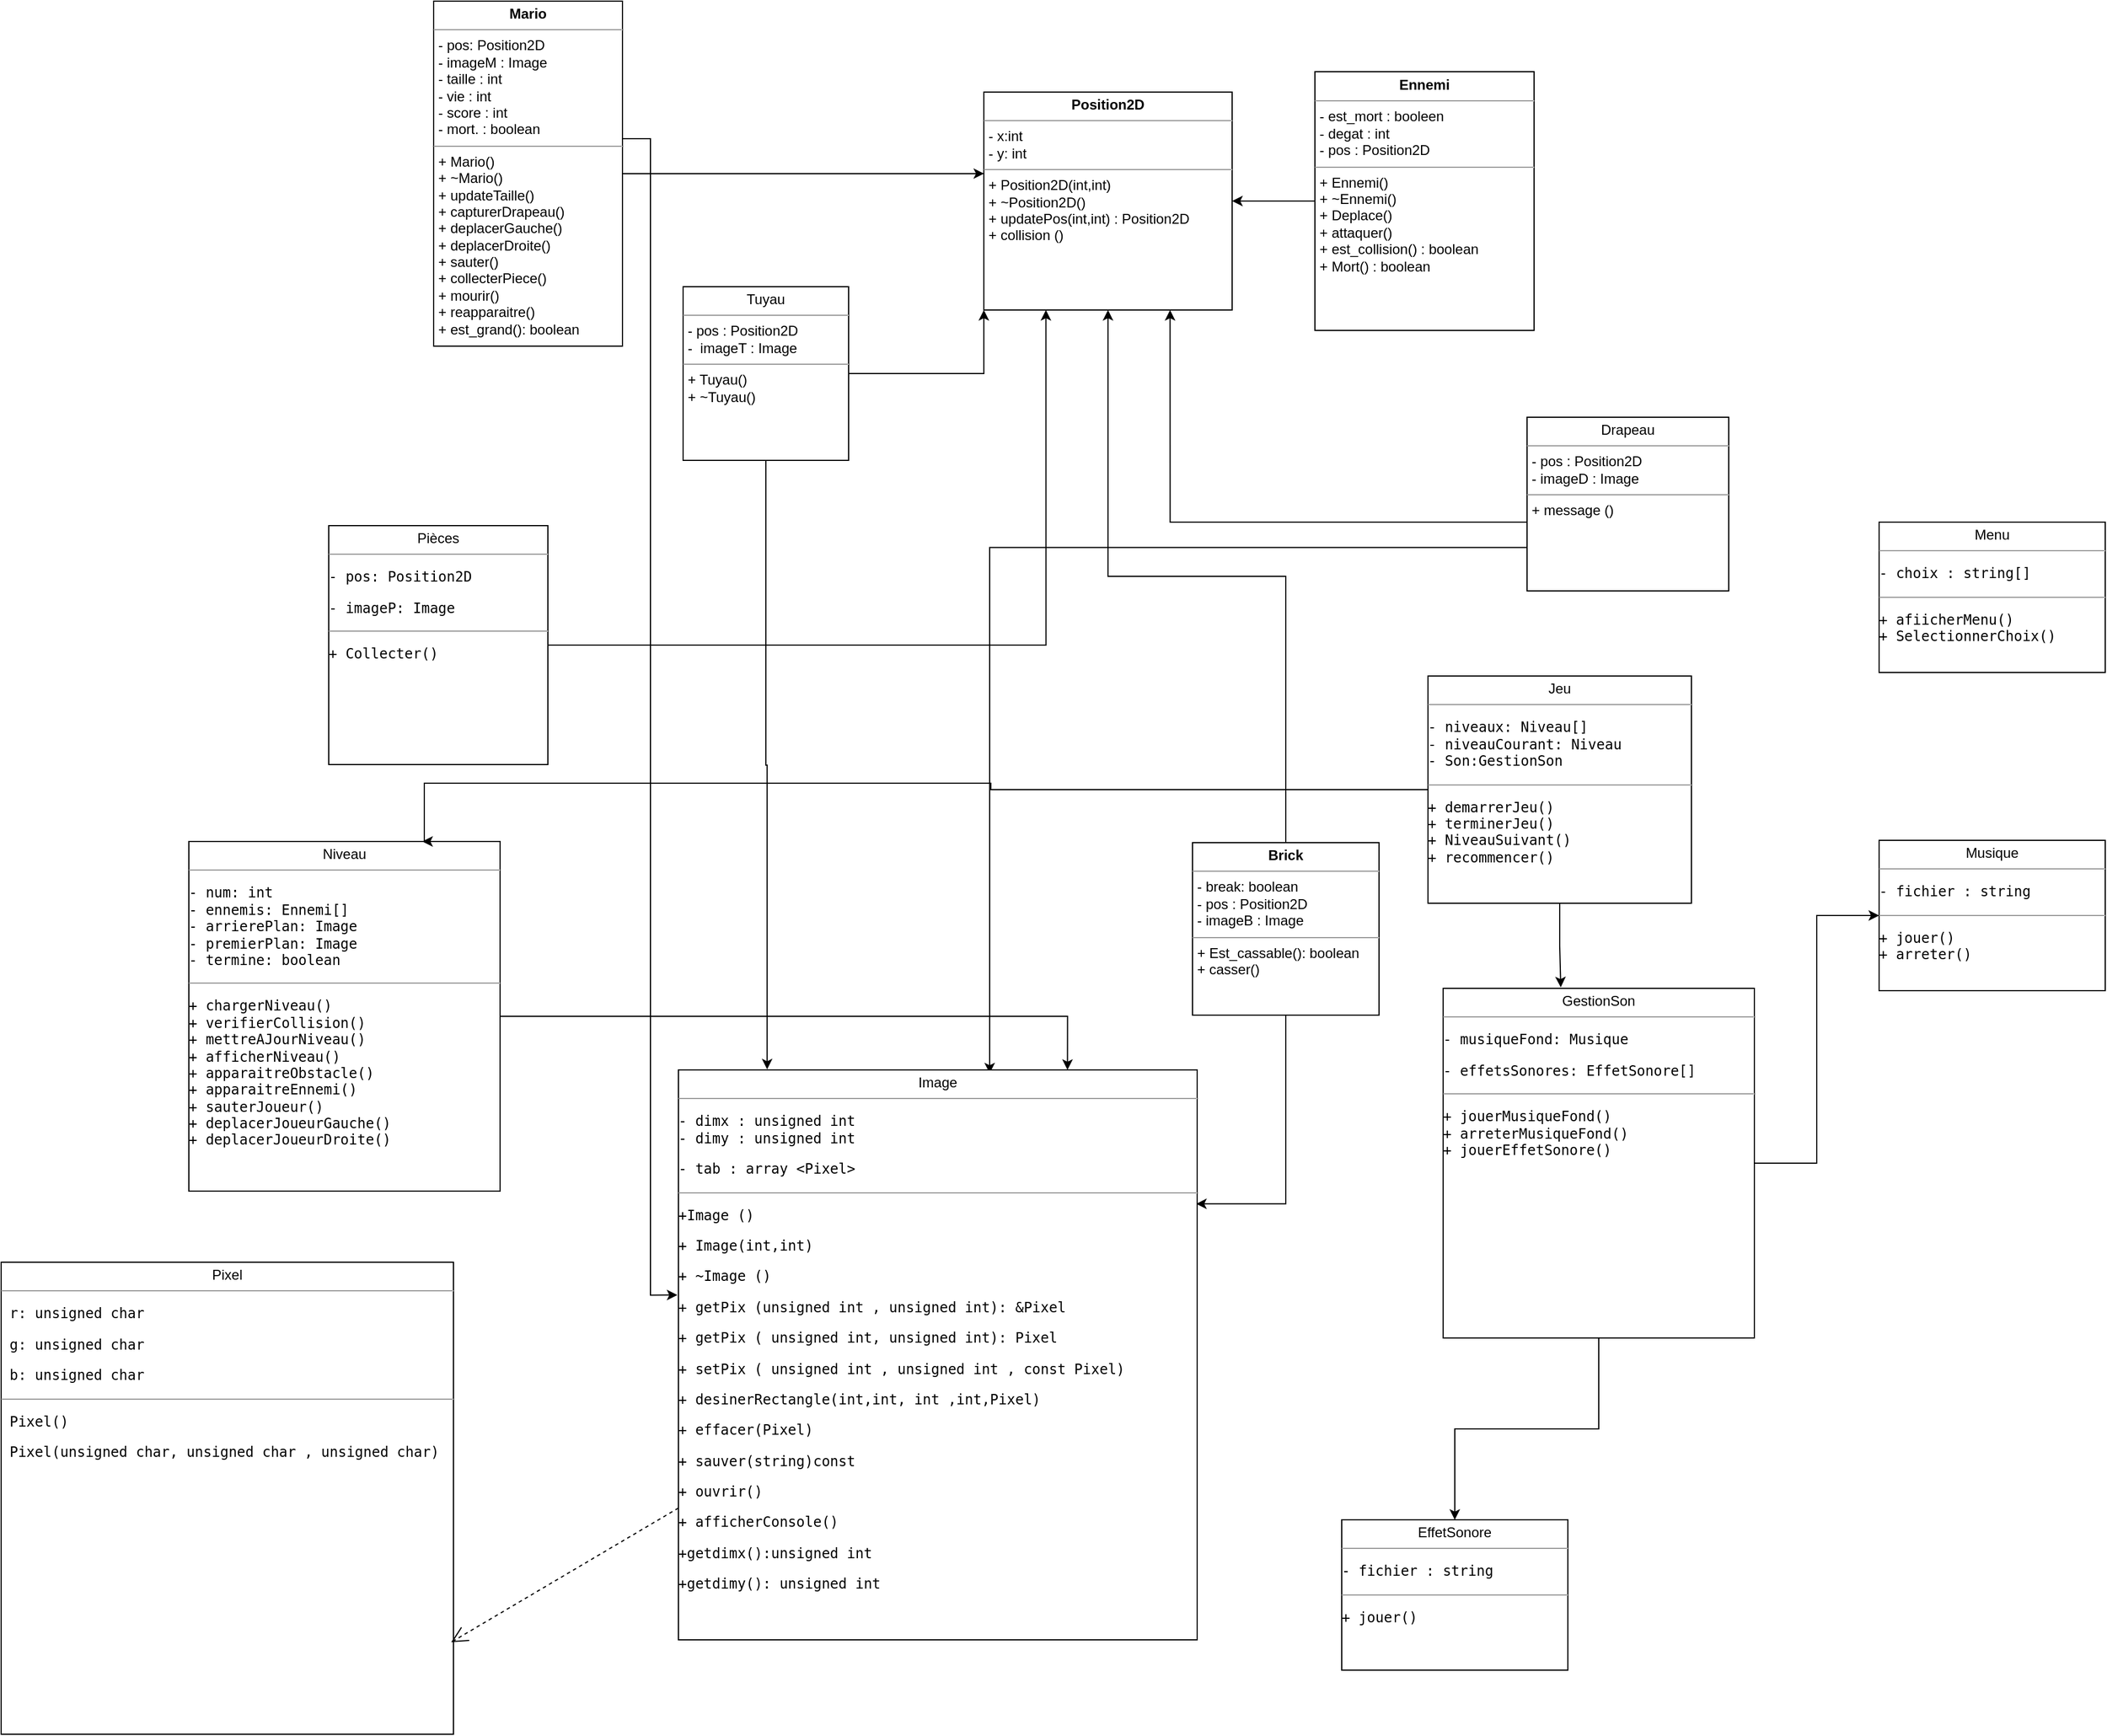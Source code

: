 <mxfile version="23.1.8" type="github">
  <diagram name="Page-1" id="KJJd6r-f0ampEKgg8GXa">
    <mxGraphModel dx="3612" dy="1696" grid="0" gridSize="10" guides="1" tooltips="1" connect="1" arrows="1" fold="1" page="0" pageScale="1" pageWidth="827" pageHeight="1169" math="0" shadow="0">
      <root>
        <mxCell id="0" />
        <mxCell id="1" parent="0" />
        <mxCell id="zBv2svlLthEIitjvXYNv-2" value="&lt;p style=&quot;margin:0px;margin-top:4px;text-align:center;&quot;&gt;&lt;b&gt;Mario&lt;/b&gt;&lt;/p&gt;&lt;hr size=&quot;1&quot;&gt;&lt;p style=&quot;margin:0px;margin-left:4px;&quot;&gt;- pos: Position2D&lt;/p&gt;&lt;p style=&quot;margin:0px;margin-left:4px;&quot;&gt;- imageM : Image &amp;nbsp;&lt;/p&gt;&lt;p style=&quot;margin:0px;margin-left:4px;&quot;&gt;- taille : int&amp;nbsp;&lt;/p&gt;&lt;p style=&quot;margin:0px;margin-left:4px;&quot;&gt;- vie : int&amp;nbsp;&lt;/p&gt;&lt;p style=&quot;margin:0px;margin-left:4px;&quot;&gt;- score : int&lt;br&gt;&lt;/p&gt;&lt;p style=&quot;margin:0px;margin-left:4px;&quot;&gt;- mort. : boolean&lt;/p&gt;&lt;hr size=&quot;1&quot;&gt;&lt;p style=&quot;margin:0px;margin-left:4px;&quot;&gt;+ Mario()&lt;/p&gt;&lt;p style=&quot;margin:0px;margin-left:4px;&quot;&gt;+ ~Mario()&lt;/p&gt;&lt;p style=&quot;margin:0px;margin-left:4px;&quot;&gt;+ updateTaille()&amp;nbsp;&lt;/p&gt;&lt;p style=&quot;margin:0px;margin-left:4px;&quot;&gt;+ capturerDrapeau()&lt;/p&gt;&lt;p style=&quot;margin:0px;margin-left:4px;&quot;&gt;&lt;span style=&quot;-webkit-text-size-adjust: auto;&quot;&gt;+ deplacerGauche() &amp;nbsp;&amp;nbsp;&lt;/span&gt;&lt;/p&gt;&lt;p style=&quot;margin:0px;margin-left:4px;&quot;&gt;&lt;span style=&quot;-webkit-text-size-adjust: auto;&quot;&gt;+ deplacerDroite()&lt;/span&gt;&lt;/p&gt;&lt;p style=&quot;margin:0px;margin-left:4px;&quot;&gt;&lt;span style=&quot;-webkit-text-size-adjust: auto;&quot;&gt;+ sauter()&lt;/span&gt;&lt;/p&gt;&lt;p style=&quot;margin:0px;margin-left:4px;&quot;&gt;&lt;span style=&quot;-webkit-text-size-adjust: auto;&quot;&gt;+ collecterPiece()&lt;/span&gt;&lt;/p&gt;&lt;p style=&quot;margin:0px;margin-left:4px;&quot;&gt;&lt;span style=&quot;-webkit-text-size-adjust: auto;&quot;&gt;+ mourir()&lt;/span&gt;&lt;/p&gt;&lt;p style=&quot;margin:0px;margin-left:4px;&quot;&gt;&lt;span style=&quot;-webkit-text-size-adjust: auto;&quot;&gt;+ reapparaitre()&amp;nbsp;&lt;/span&gt;&lt;/p&gt;&lt;p style=&quot;margin:0px;margin-left:4px;&quot;&gt;+ est_grand(): boolean&lt;/p&gt;&lt;p style=&quot;margin:0px;margin-left:4px;&quot;&gt;&lt;br&gt;&lt;/p&gt;" style="verticalAlign=top;align=left;overflow=fill;html=1;whiteSpace=wrap;" parent="1" vertex="1">
          <mxGeometry x="-131" y="-222" width="162" height="296" as="geometry" />
        </mxCell>
        <mxCell id="TjzYNah41eaFXohxkaa1-2" value="&lt;p style=&quot;margin:0px;margin-top:4px;text-align:center;&quot;&gt;&lt;b&gt;Position2D&lt;/b&gt;&lt;/p&gt;&lt;hr size=&quot;1&quot;&gt;&lt;p style=&quot;margin:0px;margin-left:4px;&quot;&gt;- x:int&lt;/p&gt;&lt;p style=&quot;margin:0px;margin-left:4px;&quot;&gt;- y: int&lt;/p&gt;&lt;hr size=&quot;1&quot;&gt;&lt;p style=&quot;margin:0px;margin-left:4px;&quot;&gt;+ Position2D(int,int)&lt;/p&gt;&lt;p style=&quot;margin:0px;margin-left:4px;&quot;&gt;+ ~Position2D()&lt;/p&gt;&lt;p style=&quot;margin:0px;margin-left:4px;&quot;&gt;+ updatePos(int,int) : Position2D&lt;/p&gt;&lt;p style=&quot;margin:0px;margin-left:4px;&quot;&gt;+ collision ()&lt;/p&gt;" style="verticalAlign=top;align=left;overflow=fill;html=1;whiteSpace=wrap;" parent="1" vertex="1">
          <mxGeometry x="341" y="-144" width="213" height="187" as="geometry" />
        </mxCell>
        <mxCell id="zBv2svlLthEIitjvXYNv-7" style="edgeStyle=orthogonalEdgeStyle;rounded=0;orthogonalLoop=1;jettySize=auto;html=1;entryX=1;entryY=0.5;entryDx=0;entryDy=0;" parent="1" source="zBv2svlLthEIitjvXYNv-3" target="TjzYNah41eaFXohxkaa1-2" edge="1">
          <mxGeometry relative="1" as="geometry" />
        </mxCell>
        <mxCell id="zBv2svlLthEIitjvXYNv-3" value="&lt;p style=&quot;margin:0px;margin-top:4px;text-align:center;&quot;&gt;&lt;b&gt;Ennemi&lt;/b&gt;&lt;/p&gt;&lt;hr size=&quot;1&quot;&gt;&lt;p style=&quot;margin:0px;margin-left:4px;&quot;&gt;- est_mort : booleen&lt;/p&gt;&lt;p style=&quot;margin:0px;margin-left:4px;&quot;&gt;- degat : int&lt;/p&gt;&lt;p style=&quot;margin:0px;margin-left:4px;&quot;&gt;- pos : Position2D&lt;/p&gt;&lt;hr size=&quot;1&quot;&gt;&lt;p style=&quot;margin:0px;margin-left:4px;&quot;&gt;+ Ennemi()&lt;/p&gt;&lt;p style=&quot;margin:0px;margin-left:4px;&quot;&gt;+ ~Ennemi()&lt;/p&gt;&lt;p style=&quot;margin:0px;margin-left:4px;&quot;&gt;+ Deplace()&amp;nbsp;&lt;/p&gt;&lt;p style=&quot;margin:0px;margin-left:4px;&quot;&gt;+ attaquer()&amp;nbsp;&lt;/p&gt;&lt;p style=&quot;margin:0px;margin-left:4px;&quot;&gt;+ est_collision() : boolean &amp;nbsp;&amp;nbsp;&lt;/p&gt;&lt;p style=&quot;margin:0px;margin-left:4px;&quot;&gt;+ Mort() : boolean&lt;/p&gt;" style="verticalAlign=top;align=left;overflow=fill;html=1;whiteSpace=wrap;" parent="1" vertex="1">
          <mxGeometry x="625" y="-161.5" width="188" height="222" as="geometry" />
        </mxCell>
        <mxCell id="P0COQpMIPpAEImeug4Ua-5" style="edgeStyle=orthogonalEdgeStyle;rounded=0;orthogonalLoop=1;jettySize=auto;html=1;entryX=0;entryY=1;entryDx=0;entryDy=0;" edge="1" parent="1" source="zBv2svlLthEIitjvXYNv-6" target="TjzYNah41eaFXohxkaa1-2">
          <mxGeometry relative="1" as="geometry" />
        </mxCell>
        <mxCell id="bX0tGyoiIqwhZjeOgQaF-3" style="edgeStyle=orthogonalEdgeStyle;rounded=0;orthogonalLoop=1;jettySize=auto;html=1;" parent="1" source="zBv2svlLthEIitjvXYNv-10" target="TjzYNah41eaFXohxkaa1-2" edge="1">
          <mxGeometry relative="1" as="geometry" />
        </mxCell>
        <mxCell id="P0COQpMIPpAEImeug4Ua-13" style="edgeStyle=orthogonalEdgeStyle;rounded=0;orthogonalLoop=1;jettySize=auto;html=1;exitX=0.5;exitY=1;exitDx=0;exitDy=0;entryX=0.998;entryY=0.235;entryDx=0;entryDy=0;entryPerimeter=0;" edge="1" parent="1" source="zBv2svlLthEIitjvXYNv-10" target="zBv2svlLthEIitjvXYNv-39">
          <mxGeometry relative="1" as="geometry">
            <mxPoint x="635" y="810" as="targetPoint" />
          </mxGeometry>
        </mxCell>
        <mxCell id="zBv2svlLthEIitjvXYNv-10" value="&lt;p style=&quot;margin:0px;margin-top:4px;text-align:center;&quot;&gt;&lt;b&gt;Brick&lt;/b&gt;&lt;/p&gt;&lt;hr size=&quot;1&quot;&gt;&lt;p style=&quot;margin:0px;margin-left:4px;&quot;&gt;- break: boolean&lt;/p&gt;&lt;p style=&quot;margin:0px;margin-left:4px;&quot;&gt;- pos : Position2D&lt;/p&gt;&lt;p style=&quot;margin:0px;margin-left:4px;&quot;&gt;- imageB : Image&lt;/p&gt;&lt;hr size=&quot;1&quot;&gt;&lt;p style=&quot;margin:0px;margin-left:4px;&quot;&gt;+ Est_cassable(): boolean&lt;/p&gt;&lt;p style=&quot;margin:0px;margin-left:4px;&quot;&gt;+ casser()&amp;nbsp;&lt;/p&gt;&lt;p style=&quot;margin:0px;margin-left:4px;&quot;&gt;&lt;br&gt;&lt;/p&gt;" style="verticalAlign=top;align=left;overflow=fill;html=1;whiteSpace=wrap;" parent="1" vertex="1">
          <mxGeometry x="520" y="500" width="160" height="148" as="geometry" />
        </mxCell>
        <mxCell id="P0COQpMIPpAEImeug4Ua-19" style="edgeStyle=orthogonalEdgeStyle;rounded=0;orthogonalLoop=1;jettySize=auto;html=1;exitX=0;exitY=0.75;exitDx=0;exitDy=0;entryX=0.75;entryY=1;entryDx=0;entryDy=0;" edge="1" parent="1" source="zBv2svlLthEIitjvXYNv-16" target="TjzYNah41eaFXohxkaa1-2">
          <mxGeometry relative="1" as="geometry">
            <mxPoint x="492.632" y="246.895" as="targetPoint" />
            <Array as="points">
              <mxPoint x="807" y="225" />
              <mxPoint x="501" y="225" />
            </Array>
          </mxGeometry>
        </mxCell>
        <mxCell id="P0COQpMIPpAEImeug4Ua-20" style="edgeStyle=orthogonalEdgeStyle;rounded=0;orthogonalLoop=1;jettySize=auto;html=1;exitX=0;exitY=0.75;exitDx=0;exitDy=0;entryX=0.6;entryY=0.006;entryDx=0;entryDy=0;entryPerimeter=0;" edge="1" parent="1" source="zBv2svlLthEIitjvXYNv-16" target="zBv2svlLthEIitjvXYNv-39">
          <mxGeometry relative="1" as="geometry">
            <mxPoint x="351" y="247" as="targetPoint" />
          </mxGeometry>
        </mxCell>
        <mxCell id="zBv2svlLthEIitjvXYNv-16" value="&lt;p style=&quot;margin:0px;margin-top:4px;text-align:center;&quot;&gt;Drapeau&lt;/p&gt;&lt;hr size=&quot;1&quot;&gt;&lt;p style=&quot;margin:0px;margin-left:4px;&quot;&gt;- pos : Position2D&lt;/p&gt;&lt;p style=&quot;margin:0px;margin-left:4px;&quot;&gt;- imageD : Image&amp;nbsp;&lt;/p&gt;&lt;hr size=&quot;1&quot;&gt;&lt;p style=&quot;margin:0px;margin-left:4px;&quot;&gt;+ message ()&lt;/p&gt;" style="verticalAlign=top;align=left;overflow=fill;html=1;whiteSpace=wrap;movable=1;resizable=1;rotatable=1;deletable=1;editable=1;locked=0;connectable=1;" parent="1" vertex="1">
          <mxGeometry x="807" y="135" width="173" height="149" as="geometry" />
        </mxCell>
        <mxCell id="Wk5LLpfFwHPh0NUePx-T-4" style="edgeStyle=orthogonalEdgeStyle;rounded=0;orthogonalLoop=1;jettySize=auto;html=1;entryX=0.75;entryY=0;entryDx=0;entryDy=0;" parent="1" source="zBv2svlLthEIitjvXYNv-20" target="zBv2svlLthEIitjvXYNv-39" edge="1">
          <mxGeometry relative="1" as="geometry" />
        </mxCell>
        <mxCell id="zBv2svlLthEIitjvXYNv-20" value="&lt;p style=&quot;margin:0px;margin-top:4px;text-align:center;&quot;&gt;Niveau&lt;/p&gt;&lt;hr size=&quot;1&quot;&gt;&lt;p style=&quot;margin:0px;margin-left:4px;&quot;&gt;&lt;/p&gt;&lt;pre style=&quot;-webkit-text-size-adjust: auto;&quot;&gt;&lt;code class=&quot;!whitespace-pre hljs language-markdown&quot;&gt;&lt;pre&gt;&lt;code class=&quot;!whitespace-pre hljs language-markdown&quot;&gt;- num: int&lt;br&gt;- ennemis: Ennemi[]&lt;br&gt;- arrierePlan: Image&lt;br&gt;- premierPlan: Image&lt;br&gt;- termine: boolean  &lt;/code&gt;&lt;/pre&gt;&lt;/code&gt;&lt;/pre&gt;&lt;hr size=&quot;1&quot;&gt;&lt;pre style=&quot;-webkit-text-size-adjust: auto;&quot;&gt;&lt;code class=&quot;!whitespace-pre hljs language-markdown&quot;&gt;&lt;pre&gt;&lt;code class=&quot;!whitespace-pre hljs language-markdown&quot;&gt;+ chargerNiveau()&lt;br&gt;+ verifierCollision()&lt;br&gt;+ mettreAJourNiveau()&lt;br&gt;+ afficherNiveau()&lt;br&gt;+ apparaitreObstacle()&lt;br&gt;+ apparaitreEnnemi()&lt;br&gt;+ sauterJoueur()&lt;br&gt;+ deplacerJoueurGauche()&lt;br&gt;+ deplacerJoueurDroite()&lt;/code&gt;&lt;/pre&gt;&lt;/code&gt;&lt;/pre&gt;" style="verticalAlign=top;align=left;overflow=fill;html=1;whiteSpace=wrap;movable=1;resizable=1;rotatable=1;deletable=1;editable=1;locked=0;connectable=1;" parent="1" vertex="1">
          <mxGeometry x="-341" y="499" width="267" height="300" as="geometry" />
        </mxCell>
        <mxCell id="zBv2svlLthEIitjvXYNv-21" style="edgeStyle=orthogonalEdgeStyle;rounded=0;orthogonalLoop=1;jettySize=auto;html=1;entryX=0.75;entryY=0;entryDx=0;entryDy=0;" parent="1" source="zBv2svlLthEIitjvXYNv-19" target="zBv2svlLthEIitjvXYNv-20" edge="1">
          <mxGeometry relative="1" as="geometry">
            <mxPoint x="-83.333" y="966.667" as="targetPoint" />
            <Array as="points">
              <mxPoint x="347" y="455" />
              <mxPoint x="347" y="449" />
              <mxPoint x="-139" y="449" />
            </Array>
          </mxGeometry>
        </mxCell>
        <mxCell id="zBv2svlLthEIitjvXYNv-19" value="&lt;p style=&quot;margin:0px;margin-top:4px;text-align:center;&quot;&gt;Jeu&lt;/p&gt;&lt;hr size=&quot;1&quot;&gt;&lt;p style=&quot;margin:0px;margin-left:4px;&quot;&gt;&lt;/p&gt;&lt;pre style=&quot;-webkit-text-size-adjust: auto;&quot;&gt;&lt;code class=&quot;!whitespace-pre hljs language-markdown&quot;&gt;- niveaux: Niveau[] &lt;br&gt;- niveauCourant: Niveau&lt;br&gt;- Son:GestionSon       &lt;/code&gt;&lt;/pre&gt;&lt;hr size=&quot;1&quot;&gt;&lt;pre style=&quot;-webkit-text-size-adjust: auto;&quot;&gt;&lt;code class=&quot;!whitespace-pre hljs language-markdown&quot;&gt;+ demarrerJeu()&lt;br&gt;+ terminerJeu()&lt;br&gt;+ NiveauSuivant()&lt;br&gt;+ recommencer()&lt;/code&gt;&lt;/pre&gt;" style="verticalAlign=top;align=left;overflow=fill;html=1;whiteSpace=wrap;movable=1;resizable=1;rotatable=1;deletable=1;editable=1;locked=0;connectable=1;" parent="1" vertex="1">
          <mxGeometry x="722" y="357" width="226" height="195" as="geometry" />
        </mxCell>
        <mxCell id="zBv2svlLthEIitjvXYNv-31" style="edgeStyle=orthogonalEdgeStyle;rounded=0;orthogonalLoop=1;jettySize=auto;html=1;entryX=0;entryY=0.5;entryDx=0;entryDy=0;fontFamily=Helvetica;fontSize=12;fontColor=default;" parent="1" source="zBv2svlLthEIitjvXYNv-26" target="zBv2svlLthEIitjvXYNv-29" edge="1">
          <mxGeometry relative="1" as="geometry" />
        </mxCell>
        <mxCell id="zBv2svlLthEIitjvXYNv-34" style="edgeStyle=orthogonalEdgeStyle;rounded=0;orthogonalLoop=1;jettySize=auto;html=1;entryX=0.5;entryY=0;entryDx=0;entryDy=0;fontFamily=Helvetica;fontSize=12;fontColor=default;" parent="1" source="zBv2svlLthEIitjvXYNv-26" target="zBv2svlLthEIitjvXYNv-32" edge="1">
          <mxGeometry relative="1" as="geometry" />
        </mxCell>
        <mxCell id="zBv2svlLthEIitjvXYNv-26" value="&lt;p style=&quot;margin:0px;margin-top:4px;text-align:center;&quot;&gt;GestionSon&lt;/p&gt;&lt;hr size=&quot;1&quot;&gt;&lt;p style=&quot;margin:0px;margin-left:4px;&quot;&gt;&lt;/p&gt;&lt;pre style=&quot;-webkit-text-size-adjust: auto;&quot;&gt;&lt;code class=&quot;!whitespace-pre hljs language-markdown&quot;&gt;&lt;pre&gt;&lt;code class=&quot;!whitespace-pre hljs language-markdown&quot;&gt;&lt;pre&gt;&lt;code class=&quot;!whitespace-pre hljs language-markdown&quot;&gt;- musiqueFond: Musique&lt;br&gt;&lt;/code&gt;&lt;/pre&gt;- effetsSonores: EffetSonore[]  &lt;/code&gt;&lt;/pre&gt;&lt;/code&gt;&lt;/pre&gt;&lt;hr size=&quot;1&quot;&gt;&lt;pre style=&quot;-webkit-text-size-adjust: auto;&quot;&gt;&lt;code class=&quot;!whitespace-pre hljs language-markdown&quot;&gt;+ jouerMusiqueFond()&lt;br&gt;+ arreterMusiqueFond()&lt;br&gt;+ jouerEffetSonore()&lt;/code&gt;&lt;/pre&gt;" style="verticalAlign=top;align=left;overflow=fill;html=1;whiteSpace=wrap;movable=1;resizable=1;rotatable=1;deletable=1;editable=1;locked=0;connectable=1;" parent="1" vertex="1">
          <mxGeometry x="735" y="625" width="267" height="300" as="geometry" />
        </mxCell>
        <mxCell id="zBv2svlLthEIitjvXYNv-29" value="&lt;p style=&quot;margin:0px;margin-top:4px;text-align:center;&quot;&gt;Musique&lt;/p&gt;&lt;hr size=&quot;1&quot;&gt;&lt;p style=&quot;margin:0px;margin-left:4px;&quot;&gt;&lt;/p&gt;&lt;pre style=&quot;-webkit-text-size-adjust: auto;&quot;&gt;&lt;code class=&quot;!whitespace-pre hljs language-markdown&quot;&gt;&lt;pre&gt;&lt;code class=&quot;!whitespace-pre hljs language-markdown&quot;&gt;&lt;pre&gt;&lt;code class=&quot;!whitespace-pre hljs language-markdown&quot;&gt;- fichier : string&lt;/code&gt;&lt;span style=&quot;font-family: Helvetica; white-space: normal;&quot;&gt;&lt;/span&gt;&lt;/pre&gt;&lt;/code&gt;&lt;/pre&gt;&lt;/code&gt;&lt;/pre&gt;&lt;hr size=&quot;1&quot;&gt;&lt;pre style=&quot;-webkit-text-size-adjust: auto;&quot;&gt;&lt;code class=&quot;!whitespace-pre hljs language-markdown&quot;&gt;+ jouer()&lt;br&gt;+ arreter()&lt;br&gt; &lt;/code&gt;&lt;/pre&gt;" style="verticalAlign=top;align=left;overflow=fill;html=1;whiteSpace=wrap;movable=1;resizable=1;rotatable=1;deletable=1;editable=1;locked=0;connectable=1;" parent="1" vertex="1">
          <mxGeometry x="1109" y="498" width="194" height="129" as="geometry" />
        </mxCell>
        <mxCell id="zBv2svlLthEIitjvXYNv-32" value="&lt;p style=&quot;margin:0px;margin-top:4px;text-align:center;&quot;&gt;EffetSonore&lt;/p&gt;&lt;hr size=&quot;1&quot;&gt;&lt;p style=&quot;margin:0px;margin-left:4px;&quot;&gt;&lt;/p&gt;&lt;pre style=&quot;-webkit-text-size-adjust: auto;&quot;&gt;&lt;code class=&quot;!whitespace-pre hljs language-markdown&quot;&gt;&lt;pre&gt;&lt;code class=&quot;!whitespace-pre hljs language-markdown&quot;&gt;&lt;pre&gt;&lt;code class=&quot;!whitespace-pre hljs language-markdown&quot;&gt;- fichier : string&lt;/code&gt;&lt;span style=&quot;font-family: Helvetica; white-space: normal;&quot;&gt;&lt;/span&gt;&lt;/pre&gt;&lt;/code&gt;&lt;/pre&gt;&lt;/code&gt;&lt;/pre&gt;&lt;hr size=&quot;1&quot;&gt;&lt;pre style=&quot;-webkit-text-size-adjust: auto;&quot;&gt;&lt;code class=&quot;!whitespace-pre hljs language-markdown&quot;&gt;+ jouer()&lt;br&gt;&lt;/code&gt;&lt;/pre&gt;" style="verticalAlign=top;align=left;overflow=fill;html=1;whiteSpace=wrap;movable=1;resizable=1;rotatable=1;deletable=1;editable=1;locked=0;connectable=1;" parent="1" vertex="1">
          <mxGeometry x="648" y="1081" width="194" height="129" as="geometry" />
        </mxCell>
        <mxCell id="zBv2svlLthEIitjvXYNv-38" style="edgeStyle=orthogonalEdgeStyle;rounded=0;orthogonalLoop=1;jettySize=auto;html=1;entryX=0.25;entryY=1;entryDx=0;entryDy=0;fontFamily=Helvetica;fontSize=12;fontColor=default;" parent="1" source="zBv2svlLthEIitjvXYNv-35" target="TjzYNah41eaFXohxkaa1-2" edge="1">
          <mxGeometry relative="1" as="geometry" />
        </mxCell>
        <mxCell id="zBv2svlLthEIitjvXYNv-35" value="&lt;p style=&quot;margin:0px;margin-top:4px;text-align:center;&quot;&gt;Pièces&lt;/p&gt;&lt;hr size=&quot;1&quot;&gt;&lt;p style=&quot;margin:0px;margin-left:4px;&quot;&gt;&lt;/p&gt;&lt;pre style=&quot;-webkit-text-size-adjust: auto;&quot;&gt;&lt;code class=&quot;!whitespace-pre hljs language-markdown&quot;&gt;&lt;pre&gt;&lt;code class=&quot;!whitespace-pre hljs language-markdown&quot;&gt;&lt;pre&gt;&lt;code class=&quot;!whitespace-pre hljs language-markdown&quot;&gt;- pos: Position2D&lt;/code&gt;&lt;span style=&quot;font-family: Helvetica; white-space: normal;&quot;&gt;&lt;/span&gt;&lt;/pre&gt;&lt;pre&gt;&lt;code class=&quot;!whitespace-pre hljs language-markdown&quot;&gt;- imageP: Image&lt;/code&gt;&lt;/pre&gt;&lt;/code&gt;&lt;/pre&gt;&lt;/code&gt;&lt;/pre&gt;&lt;hr size=&quot;1&quot;&gt;&lt;pre style=&quot;-webkit-text-size-adjust: auto;&quot;&gt;&lt;code class=&quot;!whitespace-pre hljs language-markdown&quot;&gt;+ Collecter()&lt;br&gt;&lt;/code&gt;&lt;/pre&gt;" style="verticalAlign=top;align=left;overflow=fill;html=1;whiteSpace=wrap;movable=1;resizable=1;rotatable=1;deletable=1;editable=1;locked=0;connectable=1;" parent="1" vertex="1">
          <mxGeometry x="-221" y="228" width="188" height="205" as="geometry" />
        </mxCell>
        <mxCell id="zBv2svlLthEIitjvXYNv-39" value="&lt;p style=&quot;margin:0px;margin-top:4px;text-align:center;&quot;&gt;Image&lt;/p&gt;&lt;hr size=&quot;1&quot;&gt;&lt;p style=&quot;margin:0px;margin-left:4px;&quot;&gt;&lt;/p&gt;&lt;pre style=&quot;-webkit-text-size-adjust: auto;&quot;&gt;&lt;code class=&quot;!whitespace-pre hljs language-markdown&quot;&gt;&lt;pre&gt;&lt;code class=&quot;!whitespace-pre hljs language-markdown&quot;&gt;- dimx : unsigned int &lt;br&gt;- dimy : unsigned int&lt;/code&gt;&lt;/pre&gt;&lt;pre&gt;&lt;code class=&quot;!whitespace-pre hljs language-markdown&quot;&gt;- tab : array&lt;/code&gt;&amp;nbsp;&amp;lt;Pixel&amp;gt;&lt;/pre&gt;&lt;/code&gt;&lt;/pre&gt;&lt;hr size=&quot;1&quot;&gt;&lt;pre style=&quot;-webkit-text-size-adjust: auto;&quot;&gt;&lt;code class=&quot;!whitespace-pre hljs language-markdown&quot;&gt;&lt;pre&gt;+Image ()&lt;/pre&gt;&lt;pre&gt;+ Image(int,int)&lt;/pre&gt;&lt;pre&gt;+ ~Image ()&lt;/pre&gt;&lt;pre&gt;+ getPix (unsigned int , unsigned int): &amp;amp;Pixel&lt;/pre&gt;&lt;pre&gt;+ getPix ( unsigned int, unsigned int): Pixel &lt;/pre&gt;&lt;pre&gt;+ setPix ( unsigned int , unsigned int , const Pixel)&lt;/pre&gt;&lt;pre&gt;+ desinerRectangle(int,int, int ,int,Pixel)&lt;/pre&gt;&lt;pre&gt;+ effacer(Pixel)&lt;/pre&gt;&lt;pre&gt;+ sauver(string)const&lt;/pre&gt;&lt;pre&gt;+ ouvrir()&lt;/pre&gt;&lt;pre&gt;+ afficherConsole()&lt;/pre&gt;&lt;pre&gt;+getdimx():unsigned int&lt;/pre&gt;&lt;pre&gt;+getdimy(): unsigned int  &lt;/pre&gt;&lt;/code&gt;&lt;/pre&gt;" style="verticalAlign=top;align=left;overflow=fill;html=1;whiteSpace=wrap;movable=1;resizable=1;rotatable=1;deletable=1;editable=1;locked=0;connectable=1;" parent="1" vertex="1">
          <mxGeometry x="79" y="695" width="445" height="489" as="geometry" />
        </mxCell>
        <mxCell id="NQzS9HTiu5UTX8vKinpf-1" value="&lt;p style=&quot;margin:0px;margin-top:4px;text-align:center;&quot;&gt;Pixel&lt;/p&gt;&lt;hr size=&quot;1&quot;&gt;&lt;p style=&quot;margin:0px;margin-left:4px;&quot;&gt;&lt;/p&gt;&lt;pre style=&quot;-webkit-text-size-adjust: auto;&quot;&gt;&lt;code class=&quot;!whitespace-pre hljs language-markdown&quot;&gt;&lt;pre&gt;&lt;code class=&quot;!whitespace-pre hljs language-markdown&quot;&gt;&lt;pre&gt;&lt;code class=&quot;!whitespace-pre hljs language-markdown&quot;&gt; r: unsigned char&lt;/code&gt;&lt;span style=&quot;font-family: Helvetica; white-space: normal;&quot;&gt;&lt;/span&gt;&lt;/pre&gt;&lt;pre&gt;&lt;code class=&quot;!whitespace-pre hljs language-markdown&quot;&gt; g: unsigned char&lt;/code&gt;&lt;/pre&gt;&lt;pre&gt;&lt;code class=&quot;!whitespace-pre hljs language-markdown&quot;&gt; b: unsigned char&lt;/code&gt;&lt;/pre&gt;&lt;/code&gt;&lt;/pre&gt;&lt;/code&gt;&lt;/pre&gt;&lt;hr size=&quot;1&quot;&gt;&lt;pre style=&quot;-webkit-text-size-adjust: auto;&quot;&gt; Pixel()&lt;/pre&gt;&lt;pre style=&quot;-webkit-text-size-adjust: auto;&quot;&gt; Pixel(unsigned char, unsigned char , unsigned char)&lt;/pre&gt;" style="verticalAlign=top;align=left;overflow=fill;html=1;whiteSpace=wrap;movable=1;resizable=1;rotatable=1;deletable=1;editable=1;locked=0;connectable=1;" parent="1" vertex="1">
          <mxGeometry x="-502" y="860" width="388" height="405" as="geometry" />
        </mxCell>
        <mxCell id="NQzS9HTiu5UTX8vKinpf-10" value="" style="endArrow=open;endSize=12;dashed=1;html=1;rounded=0;entryX=0.995;entryY=0.805;entryDx=0;entryDy=0;entryPerimeter=0;" parent="1" source="zBv2svlLthEIitjvXYNv-39" target="NQzS9HTiu5UTX8vKinpf-1" edge="1">
          <mxGeometry width="160" relative="1" as="geometry">
            <mxPoint x="-933" y="975" as="sourcePoint" />
            <mxPoint x="-1404" y="1245" as="targetPoint" />
          </mxGeometry>
        </mxCell>
        <mxCell id="Wk5LLpfFwHPh0NUePx-T-1" value="&lt;p style=&quot;margin:0px;margin-top:4px;text-align:center;&quot;&gt;Menu&lt;/p&gt;&lt;hr size=&quot;1&quot;&gt;&lt;p style=&quot;margin:0px;margin-left:4px;&quot;&gt;&lt;/p&gt;&lt;pre style=&quot;-webkit-text-size-adjust: auto;&quot;&gt;&lt;code class=&quot;!whitespace-pre hljs language-markdown&quot;&gt;&lt;pre&gt;&lt;code class=&quot;!whitespace-pre hljs language-markdown&quot;&gt;&lt;pre&gt;&lt;code class=&quot;!whitespace-pre hljs language-markdown&quot;&gt;- choix : string[]&lt;/code&gt;&lt;span style=&quot;font-family: Helvetica; white-space: normal;&quot;&gt;&lt;/span&gt;&lt;/pre&gt;&lt;/code&gt;&lt;/pre&gt;&lt;/code&gt;&lt;/pre&gt;&lt;hr size=&quot;1&quot;&gt;&lt;pre style=&quot;-webkit-text-size-adjust: auto;&quot;&gt;&lt;code class=&quot;!whitespace-pre hljs language-markdown&quot;&gt;+ afiicherMenu()&lt;br&gt;+ SelectionnerChoix()&lt;br&gt;&lt;/code&gt;&lt;/pre&gt;" style="verticalAlign=top;align=left;overflow=fill;html=1;whiteSpace=wrap;movable=1;resizable=1;rotatable=1;deletable=1;editable=1;locked=0;connectable=1;" parent="1" vertex="1">
          <mxGeometry x="1109" y="225" width="194" height="129" as="geometry" />
        </mxCell>
        <mxCell id="zBv2svlLthEIitjvXYNv-6" value="&lt;p style=&quot;margin:0px;margin-top:4px;text-align:center;&quot;&gt;Tuyau&lt;/p&gt;&lt;hr size=&quot;1&quot;&gt;&lt;p style=&quot;margin:0px;margin-left:4px;&quot;&gt;- pos : Position2D&lt;/p&gt;&lt;p style=&quot;margin:0px;margin-left:4px;&quot;&gt;- &amp;nbsp;imageT : Image&amp;nbsp;&lt;/p&gt;&lt;hr size=&quot;1&quot;&gt;&lt;p style=&quot;margin:0px;margin-left:4px;&quot;&gt;+ Tuyau()&lt;/p&gt;&lt;p style=&quot;margin:0px;margin-left:4px;&quot;&gt;+ ~Tuyau()&lt;/p&gt;&lt;p style=&quot;margin:0px;margin-left:4px;&quot;&gt;&lt;br&gt;&lt;/p&gt;" style="verticalAlign=top;align=left;overflow=fill;html=1;whiteSpace=wrap;movable=1;resizable=1;rotatable=1;deletable=1;editable=1;locked=0;connectable=1;" parent="1" vertex="1">
          <mxGeometry x="83" y="23" width="142" height="149" as="geometry" />
        </mxCell>
        <mxCell id="P0COQpMIPpAEImeug4Ua-11" style="edgeStyle=orthogonalEdgeStyle;rounded=0;orthogonalLoop=1;jettySize=auto;html=1;entryX=-0.002;entryY=0.395;entryDx=0;entryDy=0;entryPerimeter=0;" edge="1" parent="1" source="zBv2svlLthEIitjvXYNv-2" target="zBv2svlLthEIitjvXYNv-39">
          <mxGeometry relative="1" as="geometry">
            <Array as="points">
              <mxPoint x="55" y="-104" />
              <mxPoint x="55" y="888" />
            </Array>
          </mxGeometry>
        </mxCell>
        <mxCell id="P0COQpMIPpAEImeug4Ua-14" style="edgeStyle=orthogonalEdgeStyle;rounded=0;orthogonalLoop=1;jettySize=auto;html=1;exitX=0.5;exitY=1;exitDx=0;exitDy=0;entryX=0.378;entryY=-0.003;entryDx=0;entryDy=0;entryPerimeter=0;" edge="1" parent="1" source="zBv2svlLthEIitjvXYNv-19" target="zBv2svlLthEIitjvXYNv-26">
          <mxGeometry relative="1" as="geometry" />
        </mxCell>
        <mxCell id="P0COQpMIPpAEImeug4Ua-15" style="edgeStyle=orthogonalEdgeStyle;rounded=0;orthogonalLoop=1;jettySize=auto;html=1;exitX=0.5;exitY=1;exitDx=0;exitDy=0;entryX=0.171;entryY=-0.001;entryDx=0;entryDy=0;entryPerimeter=0;" edge="1" parent="1" source="zBv2svlLthEIitjvXYNv-6" target="zBv2svlLthEIitjvXYNv-39">
          <mxGeometry relative="1" as="geometry" />
        </mxCell>
        <mxCell id="P0COQpMIPpAEImeug4Ua-18" style="edgeStyle=orthogonalEdgeStyle;rounded=0;orthogonalLoop=1;jettySize=auto;html=1;exitX=1;exitY=0.5;exitDx=0;exitDy=0;entryX=0.001;entryY=0.374;entryDx=0;entryDy=0;entryPerimeter=0;" edge="1" parent="1" source="zBv2svlLthEIitjvXYNv-2" target="TjzYNah41eaFXohxkaa1-2">
          <mxGeometry relative="1" as="geometry" />
        </mxCell>
      </root>
    </mxGraphModel>
  </diagram>
</mxfile>
